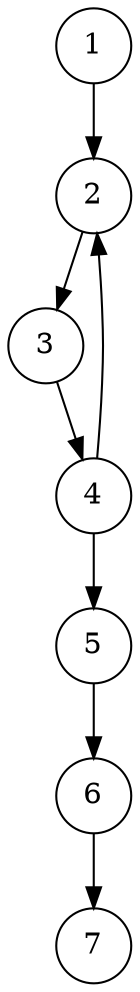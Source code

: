 digraph Indexer {
  node [shape=circle, style=filled, fillcolor=white];
  1 -> 2;
  2 -> 3;
  3 -> 4;
  4 -> 5;
  4 -> 2;
  5 -> 6;
  6 -> 7;
}
